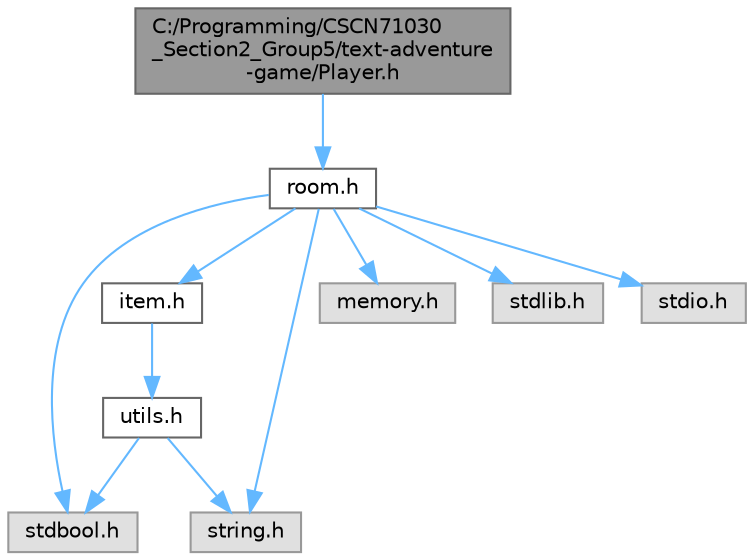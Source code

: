 digraph "C:/Programming/CSCN71030_Section2_Group5/text-adventure-game/Player.h"
{
 // LATEX_PDF_SIZE
  bgcolor="transparent";
  edge [fontname=Helvetica,fontsize=10,labelfontname=Helvetica,labelfontsize=10];
  node [fontname=Helvetica,fontsize=10,shape=box,height=0.2,width=0.4];
  Node1 [id="Node000001",label="C:/Programming/CSCN71030\l_Section2_Group5/text-adventure\l-game/Player.h",height=0.2,width=0.4,color="gray40", fillcolor="grey60", style="filled", fontcolor="black",tooltip=" "];
  Node1 -> Node2 [id="edge11_Node000001_Node000002",color="steelblue1",style="solid",tooltip=" "];
  Node2 [id="Node000002",label="room.h",height=0.2,width=0.4,color="grey40", fillcolor="white", style="filled",URL="$room_8h.html",tooltip=" "];
  Node2 -> Node3 [id="edge12_Node000002_Node000003",color="steelblue1",style="solid",tooltip=" "];
  Node3 [id="Node000003",label="item.h",height=0.2,width=0.4,color="grey40", fillcolor="white", style="filled",URL="$item_8h.html",tooltip=" "];
  Node3 -> Node4 [id="edge13_Node000003_Node000004",color="steelblue1",style="solid",tooltip=" "];
  Node4 [id="Node000004",label="utils.h",height=0.2,width=0.4,color="grey40", fillcolor="white", style="filled",URL="$utils_8h.html",tooltip=" "];
  Node4 -> Node5 [id="edge14_Node000004_Node000005",color="steelblue1",style="solid",tooltip=" "];
  Node5 [id="Node000005",label="stdbool.h",height=0.2,width=0.4,color="grey60", fillcolor="#E0E0E0", style="filled",tooltip=" "];
  Node4 -> Node6 [id="edge15_Node000004_Node000006",color="steelblue1",style="solid",tooltip=" "];
  Node6 [id="Node000006",label="string.h",height=0.2,width=0.4,color="grey60", fillcolor="#E0E0E0", style="filled",tooltip=" "];
  Node2 -> Node5 [id="edge16_Node000002_Node000005",color="steelblue1",style="solid",tooltip=" "];
  Node2 -> Node7 [id="edge17_Node000002_Node000007",color="steelblue1",style="solid",tooltip=" "];
  Node7 [id="Node000007",label="memory.h",height=0.2,width=0.4,color="grey60", fillcolor="#E0E0E0", style="filled",tooltip=" "];
  Node2 -> Node8 [id="edge18_Node000002_Node000008",color="steelblue1",style="solid",tooltip=" "];
  Node8 [id="Node000008",label="stdlib.h",height=0.2,width=0.4,color="grey60", fillcolor="#E0E0E0", style="filled",tooltip=" "];
  Node2 -> Node6 [id="edge19_Node000002_Node000006",color="steelblue1",style="solid",tooltip=" "];
  Node2 -> Node9 [id="edge20_Node000002_Node000009",color="steelblue1",style="solid",tooltip=" "];
  Node9 [id="Node000009",label="stdio.h",height=0.2,width=0.4,color="grey60", fillcolor="#E0E0E0", style="filled",tooltip=" "];
}
